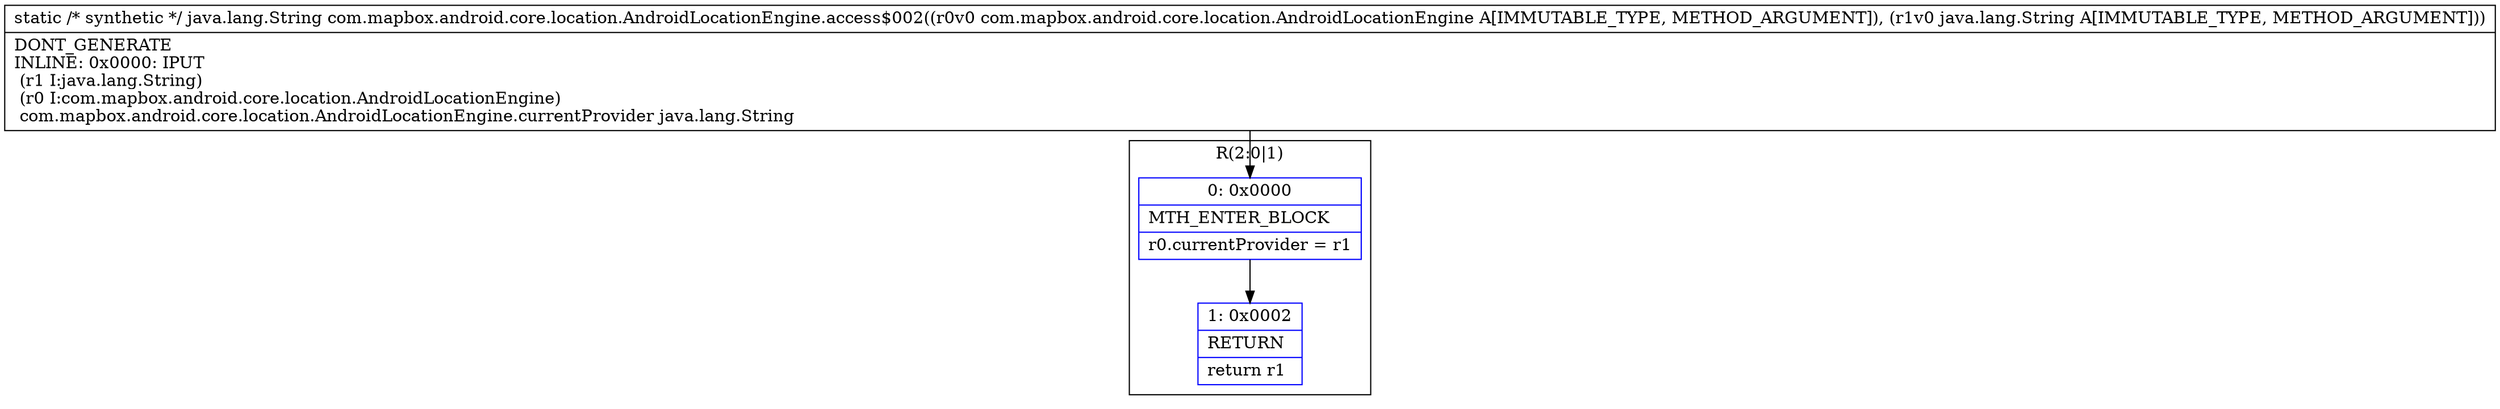 digraph "CFG forcom.mapbox.android.core.location.AndroidLocationEngine.access$002(Lcom\/mapbox\/android\/core\/location\/AndroidLocationEngine;Ljava\/lang\/String;)Ljava\/lang\/String;" {
subgraph cluster_Region_1913703205 {
label = "R(2:0|1)";
node [shape=record,color=blue];
Node_0 [shape=record,label="{0\:\ 0x0000|MTH_ENTER_BLOCK\l|r0.currentProvider = r1\l}"];
Node_1 [shape=record,label="{1\:\ 0x0002|RETURN\l|return r1\l}"];
}
MethodNode[shape=record,label="{static \/* synthetic *\/ java.lang.String com.mapbox.android.core.location.AndroidLocationEngine.access$002((r0v0 com.mapbox.android.core.location.AndroidLocationEngine A[IMMUTABLE_TYPE, METHOD_ARGUMENT]), (r1v0 java.lang.String A[IMMUTABLE_TYPE, METHOD_ARGUMENT]))  | DONT_GENERATE\lINLINE: 0x0000: IPUT  \l  (r1 I:java.lang.String)\l  (r0 I:com.mapbox.android.core.location.AndroidLocationEngine)\l com.mapbox.android.core.location.AndroidLocationEngine.currentProvider java.lang.String\l}"];
MethodNode -> Node_0;
Node_0 -> Node_1;
}

